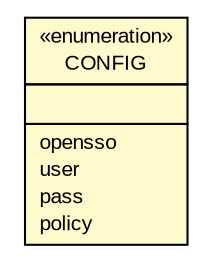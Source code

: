 #!/usr/local/bin/dot
#
# Class diagram 
# Generated by UmlGraph version 4.6 (http://www.spinellis.gr/sw/umlgraph)
#

digraph G {
	edge [fontname="arial",fontsize=10,labelfontname="arial",labelfontsize=10];
	node [fontname="arial",fontsize=10,shape=plaintext];
	// org.opentox.aa.opensso.AAServicesConfig.CONFIG
	c701 [label=<<table border="0" cellborder="1" cellspacing="0" cellpadding="2" port="p" bgcolor="lemonChiffon" href="./AAServicesConfig.CONFIG.html">
		<tr><td><table border="0" cellspacing="0" cellpadding="1">
			<tr><td> &laquo;enumeration&raquo; </td></tr>
			<tr><td> CONFIG </td></tr>
		</table></td></tr>
		<tr><td><table border="0" cellspacing="0" cellpadding="1">
			<tr><td align="left">  </td></tr>
		</table></td></tr>
		<tr><td><table border="0" cellspacing="0" cellpadding="1">
			<tr><td align="left"> opensso </td></tr>
			<tr><td align="left"> user </td></tr>
			<tr><td align="left"> pass </td></tr>
			<tr><td align="left"> policy </td></tr>
		</table></td></tr>
		</table>>, fontname="arial", fontcolor="black", fontsize=10.0];
}

